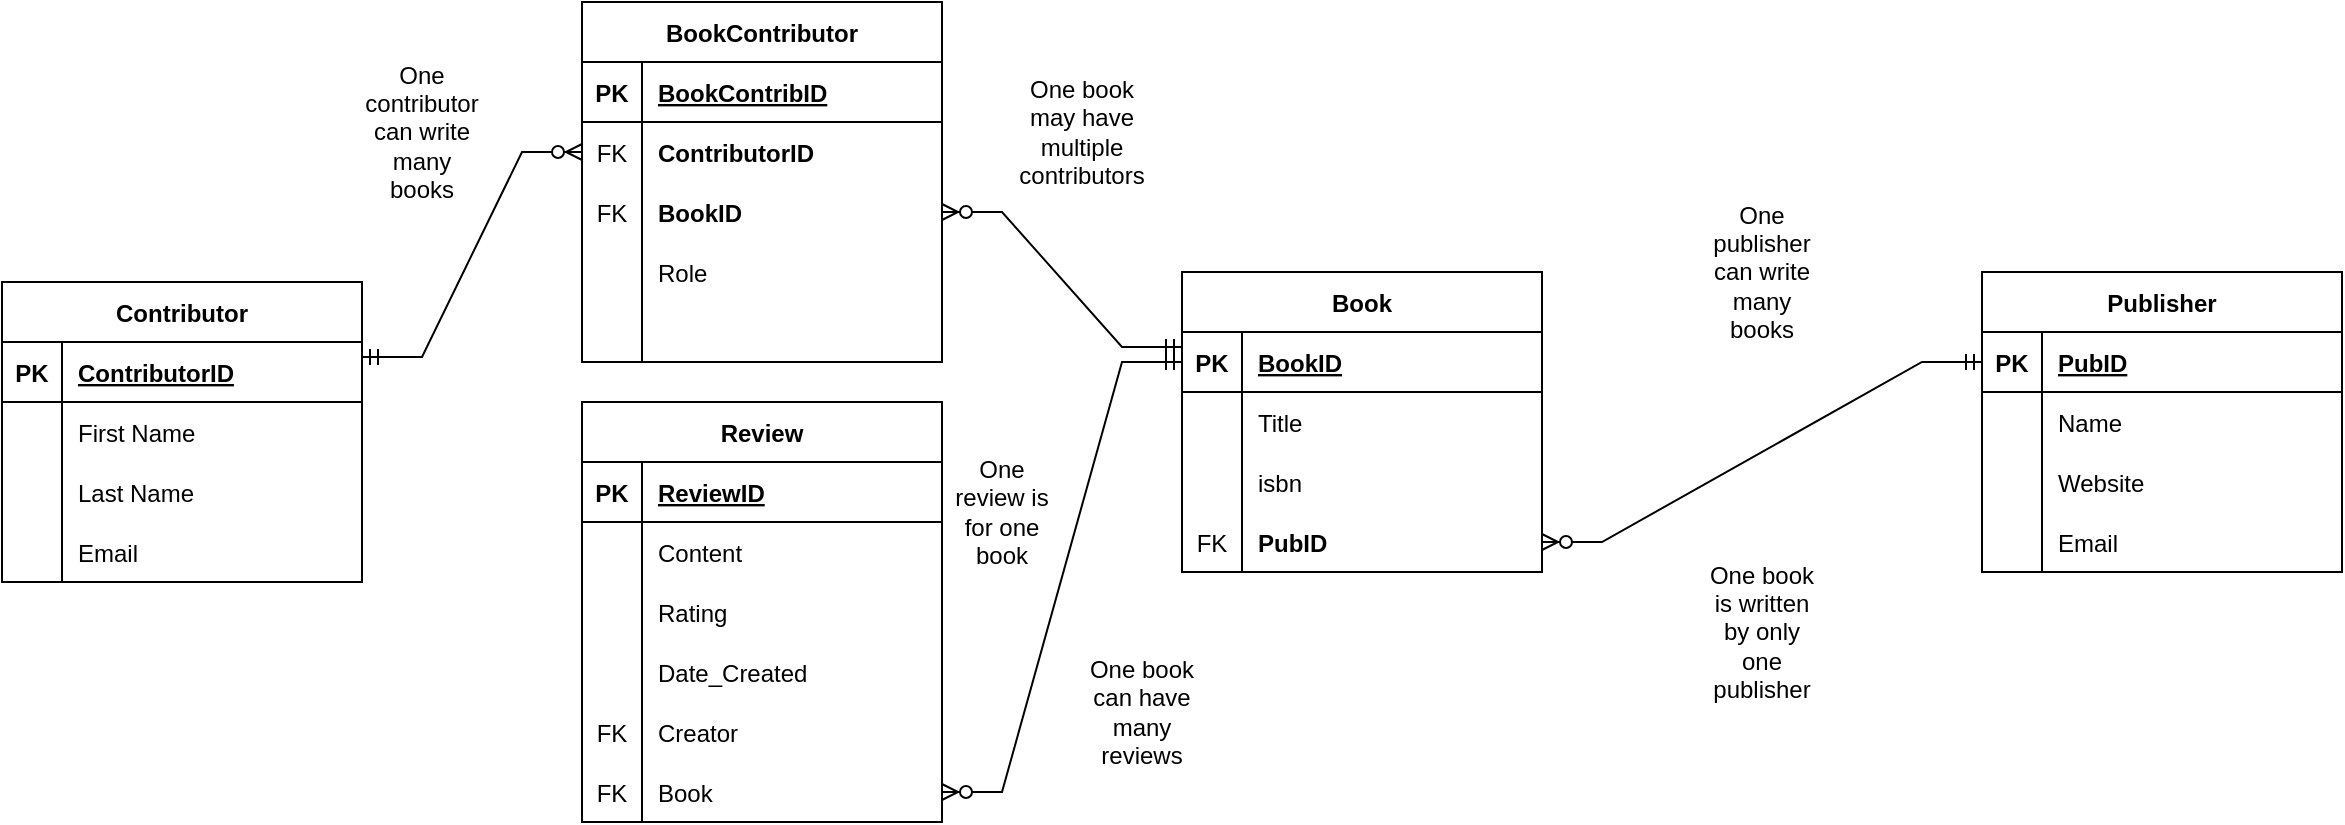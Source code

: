 <mxfile version="20.8.5" type="device"><diagram id="R2lEEEUBdFMjLlhIrx00" name="Page-1"><mxGraphModel dx="2732" dy="993" grid="1" gridSize="10" guides="1" tooltips="1" connect="1" arrows="1" fold="1" page="1" pageScale="1" pageWidth="850" pageHeight="1100" math="0" shadow="0" extFonts="Permanent Marker^https://fonts.googleapis.com/css?family=Permanent+Marker"><root><mxCell id="0"/><mxCell id="1" parent="0"/><mxCell id="tXtTMLrN4Ovzf1znYTNM-1" value="Book" style="shape=table;startSize=30;container=1;collapsible=1;childLayout=tableLayout;fixedRows=1;rowLines=0;fontStyle=1;align=center;resizeLast=1;" parent="1" vertex="1"><mxGeometry x="570" y="475" width="180" height="150" as="geometry"/></mxCell><mxCell id="tXtTMLrN4Ovzf1znYTNM-2" value="" style="shape=tableRow;horizontal=0;startSize=0;swimlaneHead=0;swimlaneBody=0;fillColor=none;collapsible=0;dropTarget=0;points=[[0,0.5],[1,0.5]];portConstraint=eastwest;top=0;left=0;right=0;bottom=1;" parent="tXtTMLrN4Ovzf1znYTNM-1" vertex="1"><mxGeometry y="30" width="180" height="30" as="geometry"/></mxCell><mxCell id="tXtTMLrN4Ovzf1znYTNM-3" value="PK" style="shape=partialRectangle;connectable=0;fillColor=none;top=0;left=0;bottom=0;right=0;fontStyle=1;overflow=hidden;" parent="tXtTMLrN4Ovzf1znYTNM-2" vertex="1"><mxGeometry width="30" height="30" as="geometry"><mxRectangle width="30" height="30" as="alternateBounds"/></mxGeometry></mxCell><mxCell id="tXtTMLrN4Ovzf1znYTNM-4" value="BookID" style="shape=partialRectangle;connectable=0;fillColor=none;top=0;left=0;bottom=0;right=0;align=left;spacingLeft=6;fontStyle=5;overflow=hidden;" parent="tXtTMLrN4Ovzf1znYTNM-2" vertex="1"><mxGeometry x="30" width="150" height="30" as="geometry"><mxRectangle width="150" height="30" as="alternateBounds"/></mxGeometry></mxCell><mxCell id="tXtTMLrN4Ovzf1znYTNM-5" value="" style="shape=tableRow;horizontal=0;startSize=0;swimlaneHead=0;swimlaneBody=0;fillColor=none;collapsible=0;dropTarget=0;points=[[0,0.5],[1,0.5]];portConstraint=eastwest;top=0;left=0;right=0;bottom=0;" parent="tXtTMLrN4Ovzf1znYTNM-1" vertex="1"><mxGeometry y="60" width="180" height="30" as="geometry"/></mxCell><mxCell id="tXtTMLrN4Ovzf1znYTNM-6" value="" style="shape=partialRectangle;connectable=0;fillColor=none;top=0;left=0;bottom=0;right=0;editable=1;overflow=hidden;" parent="tXtTMLrN4Ovzf1znYTNM-5" vertex="1"><mxGeometry width="30" height="30" as="geometry"><mxRectangle width="30" height="30" as="alternateBounds"/></mxGeometry></mxCell><mxCell id="tXtTMLrN4Ovzf1znYTNM-7" value="Title" style="shape=partialRectangle;connectable=0;fillColor=none;top=0;left=0;bottom=0;right=0;align=left;spacingLeft=6;overflow=hidden;" parent="tXtTMLrN4Ovzf1znYTNM-5" vertex="1"><mxGeometry x="30" width="150" height="30" as="geometry"><mxRectangle width="150" height="30" as="alternateBounds"/></mxGeometry></mxCell><mxCell id="tXtTMLrN4Ovzf1znYTNM-8" value="" style="shape=tableRow;horizontal=0;startSize=0;swimlaneHead=0;swimlaneBody=0;fillColor=none;collapsible=0;dropTarget=0;points=[[0,0.5],[1,0.5]];portConstraint=eastwest;top=0;left=0;right=0;bottom=0;" parent="tXtTMLrN4Ovzf1znYTNM-1" vertex="1"><mxGeometry y="90" width="180" height="30" as="geometry"/></mxCell><mxCell id="tXtTMLrN4Ovzf1znYTNM-9" value="" style="shape=partialRectangle;connectable=0;fillColor=none;top=0;left=0;bottom=0;right=0;editable=1;overflow=hidden;" parent="tXtTMLrN4Ovzf1znYTNM-8" vertex="1"><mxGeometry width="30" height="30" as="geometry"><mxRectangle width="30" height="30" as="alternateBounds"/></mxGeometry></mxCell><mxCell id="tXtTMLrN4Ovzf1znYTNM-10" value="isbn" style="shape=partialRectangle;connectable=0;fillColor=none;top=0;left=0;bottom=0;right=0;align=left;spacingLeft=6;overflow=hidden;" parent="tXtTMLrN4Ovzf1znYTNM-8" vertex="1"><mxGeometry x="30" width="150" height="30" as="geometry"><mxRectangle width="150" height="30" as="alternateBounds"/></mxGeometry></mxCell><mxCell id="tXtTMLrN4Ovzf1znYTNM-11" value="" style="shape=tableRow;horizontal=0;startSize=0;swimlaneHead=0;swimlaneBody=0;fillColor=none;collapsible=0;dropTarget=0;points=[[0,0.5],[1,0.5]];portConstraint=eastwest;top=0;left=0;right=0;bottom=0;" parent="tXtTMLrN4Ovzf1znYTNM-1" vertex="1"><mxGeometry y="120" width="180" height="30" as="geometry"/></mxCell><mxCell id="tXtTMLrN4Ovzf1znYTNM-12" value="FK" style="shape=partialRectangle;connectable=0;fillColor=none;top=0;left=0;bottom=0;right=0;editable=1;overflow=hidden;" parent="tXtTMLrN4Ovzf1znYTNM-11" vertex="1"><mxGeometry width="30" height="30" as="geometry"><mxRectangle width="30" height="30" as="alternateBounds"/></mxGeometry></mxCell><mxCell id="tXtTMLrN4Ovzf1znYTNM-13" value="PubID" style="shape=partialRectangle;connectable=0;fillColor=none;top=0;left=0;bottom=0;right=0;align=left;spacingLeft=6;overflow=hidden;fontStyle=1" parent="tXtTMLrN4Ovzf1znYTNM-11" vertex="1"><mxGeometry x="30" width="150" height="30" as="geometry"><mxRectangle width="150" height="30" as="alternateBounds"/></mxGeometry></mxCell><mxCell id="tXtTMLrN4Ovzf1znYTNM-14" value="Publisher" style="shape=table;startSize=30;container=1;collapsible=1;childLayout=tableLayout;fixedRows=1;rowLines=0;fontStyle=1;align=center;resizeLast=1;" parent="1" vertex="1"><mxGeometry x="970" y="475" width="180" height="150" as="geometry"/></mxCell><mxCell id="tXtTMLrN4Ovzf1znYTNM-15" value="" style="shape=tableRow;horizontal=0;startSize=0;swimlaneHead=0;swimlaneBody=0;fillColor=none;collapsible=0;dropTarget=0;points=[[0,0.5],[1,0.5]];portConstraint=eastwest;top=0;left=0;right=0;bottom=1;" parent="tXtTMLrN4Ovzf1znYTNM-14" vertex="1"><mxGeometry y="30" width="180" height="30" as="geometry"/></mxCell><mxCell id="tXtTMLrN4Ovzf1znYTNM-16" value="PK" style="shape=partialRectangle;connectable=0;fillColor=none;top=0;left=0;bottom=0;right=0;fontStyle=1;overflow=hidden;" parent="tXtTMLrN4Ovzf1znYTNM-15" vertex="1"><mxGeometry width="30" height="30" as="geometry"><mxRectangle width="30" height="30" as="alternateBounds"/></mxGeometry></mxCell><mxCell id="tXtTMLrN4Ovzf1znYTNM-17" value="PubID" style="shape=partialRectangle;connectable=0;fillColor=none;top=0;left=0;bottom=0;right=0;align=left;spacingLeft=6;fontStyle=5;overflow=hidden;" parent="tXtTMLrN4Ovzf1znYTNM-15" vertex="1"><mxGeometry x="30" width="150" height="30" as="geometry"><mxRectangle width="150" height="30" as="alternateBounds"/></mxGeometry></mxCell><mxCell id="tXtTMLrN4Ovzf1znYTNM-18" value="" style="shape=tableRow;horizontal=0;startSize=0;swimlaneHead=0;swimlaneBody=0;fillColor=none;collapsible=0;dropTarget=0;points=[[0,0.5],[1,0.5]];portConstraint=eastwest;top=0;left=0;right=0;bottom=0;" parent="tXtTMLrN4Ovzf1znYTNM-14" vertex="1"><mxGeometry y="60" width="180" height="30" as="geometry"/></mxCell><mxCell id="tXtTMLrN4Ovzf1znYTNM-19" value="" style="shape=partialRectangle;connectable=0;fillColor=none;top=0;left=0;bottom=0;right=0;editable=1;overflow=hidden;" parent="tXtTMLrN4Ovzf1znYTNM-18" vertex="1"><mxGeometry width="30" height="30" as="geometry"><mxRectangle width="30" height="30" as="alternateBounds"/></mxGeometry></mxCell><mxCell id="tXtTMLrN4Ovzf1znYTNM-20" value="Name" style="shape=partialRectangle;connectable=0;fillColor=none;top=0;left=0;bottom=0;right=0;align=left;spacingLeft=6;overflow=hidden;" parent="tXtTMLrN4Ovzf1znYTNM-18" vertex="1"><mxGeometry x="30" width="150" height="30" as="geometry"><mxRectangle width="150" height="30" as="alternateBounds"/></mxGeometry></mxCell><mxCell id="tXtTMLrN4Ovzf1znYTNM-21" value="" style="shape=tableRow;horizontal=0;startSize=0;swimlaneHead=0;swimlaneBody=0;fillColor=none;collapsible=0;dropTarget=0;points=[[0,0.5],[1,0.5]];portConstraint=eastwest;top=0;left=0;right=0;bottom=0;" parent="tXtTMLrN4Ovzf1znYTNM-14" vertex="1"><mxGeometry y="90" width="180" height="30" as="geometry"/></mxCell><mxCell id="tXtTMLrN4Ovzf1znYTNM-22" value="" style="shape=partialRectangle;connectable=0;fillColor=none;top=0;left=0;bottom=0;right=0;editable=1;overflow=hidden;" parent="tXtTMLrN4Ovzf1znYTNM-21" vertex="1"><mxGeometry width="30" height="30" as="geometry"><mxRectangle width="30" height="30" as="alternateBounds"/></mxGeometry></mxCell><mxCell id="tXtTMLrN4Ovzf1znYTNM-23" value="Website" style="shape=partialRectangle;connectable=0;fillColor=none;top=0;left=0;bottom=0;right=0;align=left;spacingLeft=6;overflow=hidden;" parent="tXtTMLrN4Ovzf1znYTNM-21" vertex="1"><mxGeometry x="30" width="150" height="30" as="geometry"><mxRectangle width="150" height="30" as="alternateBounds"/></mxGeometry></mxCell><mxCell id="tXtTMLrN4Ovzf1znYTNM-24" value="" style="shape=tableRow;horizontal=0;startSize=0;swimlaneHead=0;swimlaneBody=0;fillColor=none;collapsible=0;dropTarget=0;points=[[0,0.5],[1,0.5]];portConstraint=eastwest;top=0;left=0;right=0;bottom=0;" parent="tXtTMLrN4Ovzf1znYTNM-14" vertex="1"><mxGeometry y="120" width="180" height="30" as="geometry"/></mxCell><mxCell id="tXtTMLrN4Ovzf1znYTNM-25" value="" style="shape=partialRectangle;connectable=0;fillColor=none;top=0;left=0;bottom=0;right=0;editable=1;overflow=hidden;" parent="tXtTMLrN4Ovzf1znYTNM-24" vertex="1"><mxGeometry width="30" height="30" as="geometry"><mxRectangle width="30" height="30" as="alternateBounds"/></mxGeometry></mxCell><mxCell id="tXtTMLrN4Ovzf1znYTNM-26" value="Email" style="shape=partialRectangle;connectable=0;fillColor=none;top=0;left=0;bottom=0;right=0;align=left;spacingLeft=6;overflow=hidden;" parent="tXtTMLrN4Ovzf1znYTNM-24" vertex="1"><mxGeometry x="30" width="150" height="30" as="geometry"><mxRectangle width="150" height="30" as="alternateBounds"/></mxGeometry></mxCell><mxCell id="tXtTMLrN4Ovzf1znYTNM-27" value="" style="edgeStyle=entityRelationEdgeStyle;fontSize=12;html=1;endArrow=ERzeroToMany;startArrow=ERmandOne;rounded=0;entryX=1;entryY=0.5;entryDx=0;entryDy=0;exitX=0;exitY=0.5;exitDx=0;exitDy=0;" parent="1" source="tXtTMLrN4Ovzf1znYTNM-15" target="tXtTMLrN4Ovzf1znYTNM-11" edge="1"><mxGeometry width="100" height="100" relative="1" as="geometry"><mxPoint x="370" y="680" as="sourcePoint"/><mxPoint x="340" y="350" as="targetPoint"/></mxGeometry></mxCell><mxCell id="tXtTMLrN4Ovzf1znYTNM-28" value="Contributor" style="shape=table;startSize=30;container=1;collapsible=1;childLayout=tableLayout;fixedRows=1;rowLines=0;fontStyle=1;align=center;resizeLast=1;" parent="1" vertex="1"><mxGeometry x="-20" y="480" width="180" height="150" as="geometry"/></mxCell><mxCell id="tXtTMLrN4Ovzf1znYTNM-29" value="" style="shape=tableRow;horizontal=0;startSize=0;swimlaneHead=0;swimlaneBody=0;fillColor=none;collapsible=0;dropTarget=0;points=[[0,0.5],[1,0.5]];portConstraint=eastwest;top=0;left=0;right=0;bottom=1;" parent="tXtTMLrN4Ovzf1znYTNM-28" vertex="1"><mxGeometry y="30" width="180" height="30" as="geometry"/></mxCell><mxCell id="tXtTMLrN4Ovzf1znYTNM-30" value="PK" style="shape=partialRectangle;connectable=0;fillColor=none;top=0;left=0;bottom=0;right=0;fontStyle=1;overflow=hidden;" parent="tXtTMLrN4Ovzf1znYTNM-29" vertex="1"><mxGeometry width="30" height="30" as="geometry"><mxRectangle width="30" height="30" as="alternateBounds"/></mxGeometry></mxCell><mxCell id="tXtTMLrN4Ovzf1znYTNM-31" value="ContributorID" style="shape=partialRectangle;connectable=0;fillColor=none;top=0;left=0;bottom=0;right=0;align=left;spacingLeft=6;fontStyle=5;overflow=hidden;" parent="tXtTMLrN4Ovzf1znYTNM-29" vertex="1"><mxGeometry x="30" width="150" height="30" as="geometry"><mxRectangle width="150" height="30" as="alternateBounds"/></mxGeometry></mxCell><mxCell id="tXtTMLrN4Ovzf1znYTNM-32" value="" style="shape=tableRow;horizontal=0;startSize=0;swimlaneHead=0;swimlaneBody=0;fillColor=none;collapsible=0;dropTarget=0;points=[[0,0.5],[1,0.5]];portConstraint=eastwest;top=0;left=0;right=0;bottom=0;" parent="tXtTMLrN4Ovzf1znYTNM-28" vertex="1"><mxGeometry y="60" width="180" height="30" as="geometry"/></mxCell><mxCell id="tXtTMLrN4Ovzf1znYTNM-33" value="" style="shape=partialRectangle;connectable=0;fillColor=none;top=0;left=0;bottom=0;right=0;editable=1;overflow=hidden;" parent="tXtTMLrN4Ovzf1znYTNM-32" vertex="1"><mxGeometry width="30" height="30" as="geometry"><mxRectangle width="30" height="30" as="alternateBounds"/></mxGeometry></mxCell><mxCell id="tXtTMLrN4Ovzf1znYTNM-34" value="First Name" style="shape=partialRectangle;connectable=0;fillColor=none;top=0;left=0;bottom=0;right=0;align=left;spacingLeft=6;overflow=hidden;" parent="tXtTMLrN4Ovzf1znYTNM-32" vertex="1"><mxGeometry x="30" width="150" height="30" as="geometry"><mxRectangle width="150" height="30" as="alternateBounds"/></mxGeometry></mxCell><mxCell id="tXtTMLrN4Ovzf1znYTNM-35" value="" style="shape=tableRow;horizontal=0;startSize=0;swimlaneHead=0;swimlaneBody=0;fillColor=none;collapsible=0;dropTarget=0;points=[[0,0.5],[1,0.5]];portConstraint=eastwest;top=0;left=0;right=0;bottom=0;" parent="tXtTMLrN4Ovzf1znYTNM-28" vertex="1"><mxGeometry y="90" width="180" height="30" as="geometry"/></mxCell><mxCell id="tXtTMLrN4Ovzf1znYTNM-36" value="" style="shape=partialRectangle;connectable=0;fillColor=none;top=0;left=0;bottom=0;right=0;editable=1;overflow=hidden;" parent="tXtTMLrN4Ovzf1znYTNM-35" vertex="1"><mxGeometry width="30" height="30" as="geometry"><mxRectangle width="30" height="30" as="alternateBounds"/></mxGeometry></mxCell><mxCell id="tXtTMLrN4Ovzf1znYTNM-37" value="Last Name" style="shape=partialRectangle;connectable=0;fillColor=none;top=0;left=0;bottom=0;right=0;align=left;spacingLeft=6;overflow=hidden;" parent="tXtTMLrN4Ovzf1znYTNM-35" vertex="1"><mxGeometry x="30" width="150" height="30" as="geometry"><mxRectangle width="150" height="30" as="alternateBounds"/></mxGeometry></mxCell><mxCell id="tXtTMLrN4Ovzf1znYTNM-38" value="" style="shape=tableRow;horizontal=0;startSize=0;swimlaneHead=0;swimlaneBody=0;fillColor=none;collapsible=0;dropTarget=0;points=[[0,0.5],[1,0.5]];portConstraint=eastwest;top=0;left=0;right=0;bottom=0;" parent="tXtTMLrN4Ovzf1znYTNM-28" vertex="1"><mxGeometry y="120" width="180" height="30" as="geometry"/></mxCell><mxCell id="tXtTMLrN4Ovzf1znYTNM-39" value="" style="shape=partialRectangle;connectable=0;fillColor=none;top=0;left=0;bottom=0;right=0;editable=1;overflow=hidden;" parent="tXtTMLrN4Ovzf1znYTNM-38" vertex="1"><mxGeometry width="30" height="30" as="geometry"><mxRectangle width="30" height="30" as="alternateBounds"/></mxGeometry></mxCell><mxCell id="tXtTMLrN4Ovzf1znYTNM-40" value="Email" style="shape=partialRectangle;connectable=0;fillColor=none;top=0;left=0;bottom=0;right=0;align=left;spacingLeft=6;overflow=hidden;" parent="tXtTMLrN4Ovzf1znYTNM-38" vertex="1"><mxGeometry x="30" width="150" height="30" as="geometry"><mxRectangle width="150" height="30" as="alternateBounds"/></mxGeometry></mxCell><mxCell id="tXtTMLrN4Ovzf1znYTNM-41" value="BookContributor" style="shape=table;startSize=30;container=1;collapsible=1;childLayout=tableLayout;fixedRows=1;rowLines=0;fontStyle=1;align=center;resizeLast=1;" parent="1" vertex="1"><mxGeometry x="270" y="340" width="180" height="180" as="geometry"/></mxCell><mxCell id="tXtTMLrN4Ovzf1znYTNM-42" value="" style="shape=tableRow;horizontal=0;startSize=0;swimlaneHead=0;swimlaneBody=0;fillColor=none;collapsible=0;dropTarget=0;points=[[0,0.5],[1,0.5]];portConstraint=eastwest;top=0;left=0;right=0;bottom=1;" parent="tXtTMLrN4Ovzf1znYTNM-41" vertex="1"><mxGeometry y="30" width="180" height="30" as="geometry"/></mxCell><mxCell id="tXtTMLrN4Ovzf1znYTNM-43" value="PK" style="shape=partialRectangle;connectable=0;fillColor=none;top=0;left=0;bottom=0;right=0;fontStyle=1;overflow=hidden;" parent="tXtTMLrN4Ovzf1znYTNM-42" vertex="1"><mxGeometry width="30" height="30" as="geometry"><mxRectangle width="30" height="30" as="alternateBounds"/></mxGeometry></mxCell><mxCell id="tXtTMLrN4Ovzf1znYTNM-44" value="BookContribID" style="shape=partialRectangle;connectable=0;fillColor=none;top=0;left=0;bottom=0;right=0;align=left;spacingLeft=6;fontStyle=5;overflow=hidden;" parent="tXtTMLrN4Ovzf1znYTNM-42" vertex="1"><mxGeometry x="30" width="150" height="30" as="geometry"><mxRectangle width="150" height="30" as="alternateBounds"/></mxGeometry></mxCell><mxCell id="tXtTMLrN4Ovzf1znYTNM-45" value="" style="shape=tableRow;horizontal=0;startSize=0;swimlaneHead=0;swimlaneBody=0;fillColor=none;collapsible=0;dropTarget=0;points=[[0,0.5],[1,0.5]];portConstraint=eastwest;top=0;left=0;right=0;bottom=0;" parent="tXtTMLrN4Ovzf1znYTNM-41" vertex="1"><mxGeometry y="60" width="180" height="30" as="geometry"/></mxCell><mxCell id="tXtTMLrN4Ovzf1znYTNM-46" value="FK" style="shape=partialRectangle;connectable=0;fillColor=none;top=0;left=0;bottom=0;right=0;editable=1;overflow=hidden;" parent="tXtTMLrN4Ovzf1znYTNM-45" vertex="1"><mxGeometry width="30" height="30" as="geometry"><mxRectangle width="30" height="30" as="alternateBounds"/></mxGeometry></mxCell><mxCell id="tXtTMLrN4Ovzf1znYTNM-47" value="ContributorID" style="shape=partialRectangle;connectable=0;fillColor=none;top=0;left=0;bottom=0;right=0;align=left;spacingLeft=6;overflow=hidden;fontStyle=1" parent="tXtTMLrN4Ovzf1znYTNM-45" vertex="1"><mxGeometry x="30" width="150" height="30" as="geometry"><mxRectangle width="150" height="30" as="alternateBounds"/></mxGeometry></mxCell><mxCell id="tXtTMLrN4Ovzf1znYTNM-48" value="" style="shape=tableRow;horizontal=0;startSize=0;swimlaneHead=0;swimlaneBody=0;fillColor=none;collapsible=0;dropTarget=0;points=[[0,0.5],[1,0.5]];portConstraint=eastwest;top=0;left=0;right=0;bottom=0;" parent="tXtTMLrN4Ovzf1znYTNM-41" vertex="1"><mxGeometry y="90" width="180" height="30" as="geometry"/></mxCell><mxCell id="tXtTMLrN4Ovzf1znYTNM-49" value="FK" style="shape=partialRectangle;connectable=0;fillColor=none;top=0;left=0;bottom=0;right=0;editable=1;overflow=hidden;" parent="tXtTMLrN4Ovzf1znYTNM-48" vertex="1"><mxGeometry width="30" height="30" as="geometry"><mxRectangle width="30" height="30" as="alternateBounds"/></mxGeometry></mxCell><mxCell id="tXtTMLrN4Ovzf1znYTNM-50" value="BookID" style="shape=partialRectangle;connectable=0;fillColor=none;top=0;left=0;bottom=0;right=0;align=left;spacingLeft=6;overflow=hidden;fontStyle=1" parent="tXtTMLrN4Ovzf1znYTNM-48" vertex="1"><mxGeometry x="30" width="150" height="30" as="geometry"><mxRectangle width="150" height="30" as="alternateBounds"/></mxGeometry></mxCell><mxCell id="tXtTMLrN4Ovzf1znYTNM-51" value="" style="shape=tableRow;horizontal=0;startSize=0;swimlaneHead=0;swimlaneBody=0;fillColor=none;collapsible=0;dropTarget=0;points=[[0,0.5],[1,0.5]];portConstraint=eastwest;top=0;left=0;right=0;bottom=0;" parent="tXtTMLrN4Ovzf1znYTNM-41" vertex="1"><mxGeometry y="120" width="180" height="30" as="geometry"/></mxCell><mxCell id="tXtTMLrN4Ovzf1znYTNM-52" value="" style="shape=partialRectangle;connectable=0;fillColor=none;top=0;left=0;bottom=0;right=0;editable=1;overflow=hidden;" parent="tXtTMLrN4Ovzf1znYTNM-51" vertex="1"><mxGeometry width="30" height="30" as="geometry"><mxRectangle width="30" height="30" as="alternateBounds"/></mxGeometry></mxCell><mxCell id="tXtTMLrN4Ovzf1znYTNM-53" value="Role" style="shape=partialRectangle;connectable=0;fillColor=none;top=0;left=0;bottom=0;right=0;align=left;spacingLeft=6;overflow=hidden;" parent="tXtTMLrN4Ovzf1znYTNM-51" vertex="1"><mxGeometry x="30" width="150" height="30" as="geometry"><mxRectangle width="150" height="30" as="alternateBounds"/></mxGeometry></mxCell><mxCell id="uM2_iVBUDg3gw8_DX66E-27" value="" style="shape=tableRow;horizontal=0;startSize=0;swimlaneHead=0;swimlaneBody=0;fillColor=none;collapsible=0;dropTarget=0;points=[[0,0.5],[1,0.5]];portConstraint=eastwest;top=0;left=0;right=0;bottom=0;" vertex="1" parent="tXtTMLrN4Ovzf1znYTNM-41"><mxGeometry y="150" width="180" height="30" as="geometry"/></mxCell><mxCell id="uM2_iVBUDg3gw8_DX66E-28" value="" style="shape=partialRectangle;connectable=0;fillColor=none;top=0;left=0;bottom=0;right=0;editable=1;overflow=hidden;" vertex="1" parent="uM2_iVBUDg3gw8_DX66E-27"><mxGeometry width="30" height="30" as="geometry"><mxRectangle width="30" height="30" as="alternateBounds"/></mxGeometry></mxCell><mxCell id="uM2_iVBUDg3gw8_DX66E-29" value="" style="shape=partialRectangle;connectable=0;fillColor=none;top=0;left=0;bottom=0;right=0;align=left;spacingLeft=6;overflow=hidden;" vertex="1" parent="uM2_iVBUDg3gw8_DX66E-27"><mxGeometry x="30" width="150" height="30" as="geometry"><mxRectangle width="150" height="30" as="alternateBounds"/></mxGeometry></mxCell><mxCell id="tXtTMLrN4Ovzf1znYTNM-54" value="" style="edgeStyle=entityRelationEdgeStyle;fontSize=12;html=1;endArrow=ERzeroToMany;startArrow=ERmandOne;rounded=0;exitX=1;exitY=0.25;exitDx=0;exitDy=0;entryX=0;entryY=0.5;entryDx=0;entryDy=0;" parent="1" source="tXtTMLrN4Ovzf1znYTNM-28" target="tXtTMLrN4Ovzf1znYTNM-45" edge="1"><mxGeometry width="100" height="100" relative="1" as="geometry"><mxPoint x="230" y="590" as="sourcePoint"/><mxPoint x="330" y="490" as="targetPoint"/></mxGeometry></mxCell><mxCell id="tXtTMLrN4Ovzf1znYTNM-55" value="" style="edgeStyle=entityRelationEdgeStyle;fontSize=12;html=1;endArrow=ERzeroToMany;startArrow=ERmandOne;rounded=0;exitX=0;exitY=0.25;exitDx=0;exitDy=0;entryX=1;entryY=0.5;entryDx=0;entryDy=0;" parent="1" source="tXtTMLrN4Ovzf1znYTNM-1" target="tXtTMLrN4Ovzf1znYTNM-48" edge="1"><mxGeometry width="100" height="100" relative="1" as="geometry"><mxPoint x="370" y="820" as="sourcePoint"/><mxPoint x="470" y="720" as="targetPoint"/></mxGeometry></mxCell><mxCell id="tXtTMLrN4Ovzf1znYTNM-57" value="One publisher can write many books" style="text;html=1;strokeColor=none;fillColor=none;align=center;verticalAlign=middle;whiteSpace=wrap;rounded=0;" parent="1" vertex="1"><mxGeometry x="830" y="460" width="60" height="30" as="geometry"/></mxCell><mxCell id="tXtTMLrN4Ovzf1znYTNM-58" value="One book is written by only one publisher" style="text;html=1;strokeColor=none;fillColor=none;align=center;verticalAlign=middle;whiteSpace=wrap;rounded=0;" parent="1" vertex="1"><mxGeometry x="830" y="640" width="60" height="30" as="geometry"/></mxCell><mxCell id="tXtTMLrN4Ovzf1znYTNM-59" value="One book may have multiple contributors" style="text;html=1;strokeColor=none;fillColor=none;align=center;verticalAlign=middle;whiteSpace=wrap;rounded=0;" parent="1" vertex="1"><mxGeometry x="490" y="390" width="60" height="30" as="geometry"/></mxCell><mxCell id="tXtTMLrN4Ovzf1znYTNM-60" value="One contributor can write many books" style="text;html=1;strokeColor=none;fillColor=none;align=center;verticalAlign=middle;whiteSpace=wrap;rounded=0;" parent="1" vertex="1"><mxGeometry x="160" y="390" width="60" height="30" as="geometry"/></mxCell><mxCell id="uM2_iVBUDg3gw8_DX66E-1" value="Review" style="shape=table;startSize=30;container=1;collapsible=1;childLayout=tableLayout;fixedRows=1;rowLines=0;fontStyle=1;align=center;resizeLast=1;" vertex="1" parent="1"><mxGeometry x="270" y="540" width="180" height="210" as="geometry"/></mxCell><mxCell id="uM2_iVBUDg3gw8_DX66E-2" value="" style="shape=tableRow;horizontal=0;startSize=0;swimlaneHead=0;swimlaneBody=0;fillColor=none;collapsible=0;dropTarget=0;points=[[0,0.5],[1,0.5]];portConstraint=eastwest;top=0;left=0;right=0;bottom=1;" vertex="1" parent="uM2_iVBUDg3gw8_DX66E-1"><mxGeometry y="30" width="180" height="30" as="geometry"/></mxCell><mxCell id="uM2_iVBUDg3gw8_DX66E-3" value="PK" style="shape=partialRectangle;connectable=0;fillColor=none;top=0;left=0;bottom=0;right=0;fontStyle=1;overflow=hidden;" vertex="1" parent="uM2_iVBUDg3gw8_DX66E-2"><mxGeometry width="30" height="30" as="geometry"><mxRectangle width="30" height="30" as="alternateBounds"/></mxGeometry></mxCell><mxCell id="uM2_iVBUDg3gw8_DX66E-4" value="ReviewID" style="shape=partialRectangle;connectable=0;fillColor=none;top=0;left=0;bottom=0;right=0;align=left;spacingLeft=6;fontStyle=5;overflow=hidden;" vertex="1" parent="uM2_iVBUDg3gw8_DX66E-2"><mxGeometry x="30" width="150" height="30" as="geometry"><mxRectangle width="150" height="30" as="alternateBounds"/></mxGeometry></mxCell><mxCell id="uM2_iVBUDg3gw8_DX66E-5" value="" style="shape=tableRow;horizontal=0;startSize=0;swimlaneHead=0;swimlaneBody=0;fillColor=none;collapsible=0;dropTarget=0;points=[[0,0.5],[1,0.5]];portConstraint=eastwest;top=0;left=0;right=0;bottom=0;" vertex="1" parent="uM2_iVBUDg3gw8_DX66E-1"><mxGeometry y="60" width="180" height="30" as="geometry"/></mxCell><mxCell id="uM2_iVBUDg3gw8_DX66E-6" value="" style="shape=partialRectangle;connectable=0;fillColor=none;top=0;left=0;bottom=0;right=0;editable=1;overflow=hidden;" vertex="1" parent="uM2_iVBUDg3gw8_DX66E-5"><mxGeometry width="30" height="30" as="geometry"><mxRectangle width="30" height="30" as="alternateBounds"/></mxGeometry></mxCell><mxCell id="uM2_iVBUDg3gw8_DX66E-7" value="Content" style="shape=partialRectangle;connectable=0;fillColor=none;top=0;left=0;bottom=0;right=0;align=left;spacingLeft=6;overflow=hidden;" vertex="1" parent="uM2_iVBUDg3gw8_DX66E-5"><mxGeometry x="30" width="150" height="30" as="geometry"><mxRectangle width="150" height="30" as="alternateBounds"/></mxGeometry></mxCell><mxCell id="uM2_iVBUDg3gw8_DX66E-8" value="" style="shape=tableRow;horizontal=0;startSize=0;swimlaneHead=0;swimlaneBody=0;fillColor=none;collapsible=0;dropTarget=0;points=[[0,0.5],[1,0.5]];portConstraint=eastwest;top=0;left=0;right=0;bottom=0;" vertex="1" parent="uM2_iVBUDg3gw8_DX66E-1"><mxGeometry y="90" width="180" height="30" as="geometry"/></mxCell><mxCell id="uM2_iVBUDg3gw8_DX66E-9" value="" style="shape=partialRectangle;connectable=0;fillColor=none;top=0;left=0;bottom=0;right=0;editable=1;overflow=hidden;" vertex="1" parent="uM2_iVBUDg3gw8_DX66E-8"><mxGeometry width="30" height="30" as="geometry"><mxRectangle width="30" height="30" as="alternateBounds"/></mxGeometry></mxCell><mxCell id="uM2_iVBUDg3gw8_DX66E-10" value="Rating" style="shape=partialRectangle;connectable=0;fillColor=none;top=0;left=0;bottom=0;right=0;align=left;spacingLeft=6;overflow=hidden;" vertex="1" parent="uM2_iVBUDg3gw8_DX66E-8"><mxGeometry x="30" width="150" height="30" as="geometry"><mxRectangle width="150" height="30" as="alternateBounds"/></mxGeometry></mxCell><mxCell id="uM2_iVBUDg3gw8_DX66E-11" value="" style="shape=tableRow;horizontal=0;startSize=0;swimlaneHead=0;swimlaneBody=0;fillColor=none;collapsible=0;dropTarget=0;points=[[0,0.5],[1,0.5]];portConstraint=eastwest;top=0;left=0;right=0;bottom=0;" vertex="1" parent="uM2_iVBUDg3gw8_DX66E-1"><mxGeometry y="120" width="180" height="30" as="geometry"/></mxCell><mxCell id="uM2_iVBUDg3gw8_DX66E-12" value="" style="shape=partialRectangle;connectable=0;fillColor=none;top=0;left=0;bottom=0;right=0;editable=1;overflow=hidden;" vertex="1" parent="uM2_iVBUDg3gw8_DX66E-11"><mxGeometry width="30" height="30" as="geometry"><mxRectangle width="30" height="30" as="alternateBounds"/></mxGeometry></mxCell><mxCell id="uM2_iVBUDg3gw8_DX66E-13" value="Date_Created" style="shape=partialRectangle;connectable=0;fillColor=none;top=0;left=0;bottom=0;right=0;align=left;spacingLeft=6;overflow=hidden;" vertex="1" parent="uM2_iVBUDg3gw8_DX66E-11"><mxGeometry x="30" width="150" height="30" as="geometry"><mxRectangle width="150" height="30" as="alternateBounds"/></mxGeometry></mxCell><mxCell id="uM2_iVBUDg3gw8_DX66E-18" value="" style="shape=tableRow;horizontal=0;startSize=0;swimlaneHead=0;swimlaneBody=0;fillColor=none;collapsible=0;dropTarget=0;points=[[0,0.5],[1,0.5]];portConstraint=eastwest;top=0;left=0;right=0;bottom=0;" vertex="1" parent="uM2_iVBUDg3gw8_DX66E-1"><mxGeometry y="150" width="180" height="30" as="geometry"/></mxCell><mxCell id="uM2_iVBUDg3gw8_DX66E-19" value="FK" style="shape=partialRectangle;connectable=0;fillColor=none;top=0;left=0;bottom=0;right=0;editable=1;overflow=hidden;" vertex="1" parent="uM2_iVBUDg3gw8_DX66E-18"><mxGeometry width="30" height="30" as="geometry"><mxRectangle width="30" height="30" as="alternateBounds"/></mxGeometry></mxCell><mxCell id="uM2_iVBUDg3gw8_DX66E-20" value="Creator" style="shape=partialRectangle;connectable=0;fillColor=none;top=0;left=0;bottom=0;right=0;align=left;spacingLeft=6;overflow=hidden;" vertex="1" parent="uM2_iVBUDg3gw8_DX66E-18"><mxGeometry x="30" width="150" height="30" as="geometry"><mxRectangle width="150" height="30" as="alternateBounds"/></mxGeometry></mxCell><mxCell id="uM2_iVBUDg3gw8_DX66E-21" value="" style="shape=tableRow;horizontal=0;startSize=0;swimlaneHead=0;swimlaneBody=0;fillColor=none;collapsible=0;dropTarget=0;points=[[0,0.5],[1,0.5]];portConstraint=eastwest;top=0;left=0;right=0;bottom=0;" vertex="1" parent="uM2_iVBUDg3gw8_DX66E-1"><mxGeometry y="180" width="180" height="30" as="geometry"/></mxCell><mxCell id="uM2_iVBUDg3gw8_DX66E-22" value="FK" style="shape=partialRectangle;connectable=0;fillColor=none;top=0;left=0;bottom=0;right=0;editable=1;overflow=hidden;" vertex="1" parent="uM2_iVBUDg3gw8_DX66E-21"><mxGeometry width="30" height="30" as="geometry"><mxRectangle width="30" height="30" as="alternateBounds"/></mxGeometry></mxCell><mxCell id="uM2_iVBUDg3gw8_DX66E-23" value="Book" style="shape=partialRectangle;connectable=0;fillColor=none;top=0;left=0;bottom=0;right=0;align=left;spacingLeft=6;overflow=hidden;" vertex="1" parent="uM2_iVBUDg3gw8_DX66E-21"><mxGeometry x="30" width="150" height="30" as="geometry"><mxRectangle width="150" height="30" as="alternateBounds"/></mxGeometry></mxCell><mxCell id="uM2_iVBUDg3gw8_DX66E-24" value="" style="edgeStyle=entityRelationEdgeStyle;fontSize=12;html=1;endArrow=ERzeroToMany;startArrow=ERmandOne;rounded=0;entryX=1;entryY=0.5;entryDx=0;entryDy=0;exitX=0;exitY=0.5;exitDx=0;exitDy=0;" edge="1" parent="1" source="tXtTMLrN4Ovzf1znYTNM-2" target="uM2_iVBUDg3gw8_DX66E-21"><mxGeometry width="100" height="100" relative="1" as="geometry"><mxPoint x="670" y="340" as="sourcePoint"/><mxPoint x="770" y="240" as="targetPoint"/></mxGeometry></mxCell><mxCell id="uM2_iVBUDg3gw8_DX66E-25" value="One review is for one book" style="text;html=1;strokeColor=none;fillColor=none;align=center;verticalAlign=middle;whiteSpace=wrap;rounded=0;" vertex="1" parent="1"><mxGeometry x="450" y="580" width="60" height="30" as="geometry"/></mxCell><mxCell id="uM2_iVBUDg3gw8_DX66E-26" value="One book can have many reviews" style="text;html=1;strokeColor=none;fillColor=none;align=center;verticalAlign=middle;whiteSpace=wrap;rounded=0;" vertex="1" parent="1"><mxGeometry x="520" y="680" width="60" height="30" as="geometry"/></mxCell></root></mxGraphModel></diagram></mxfile>